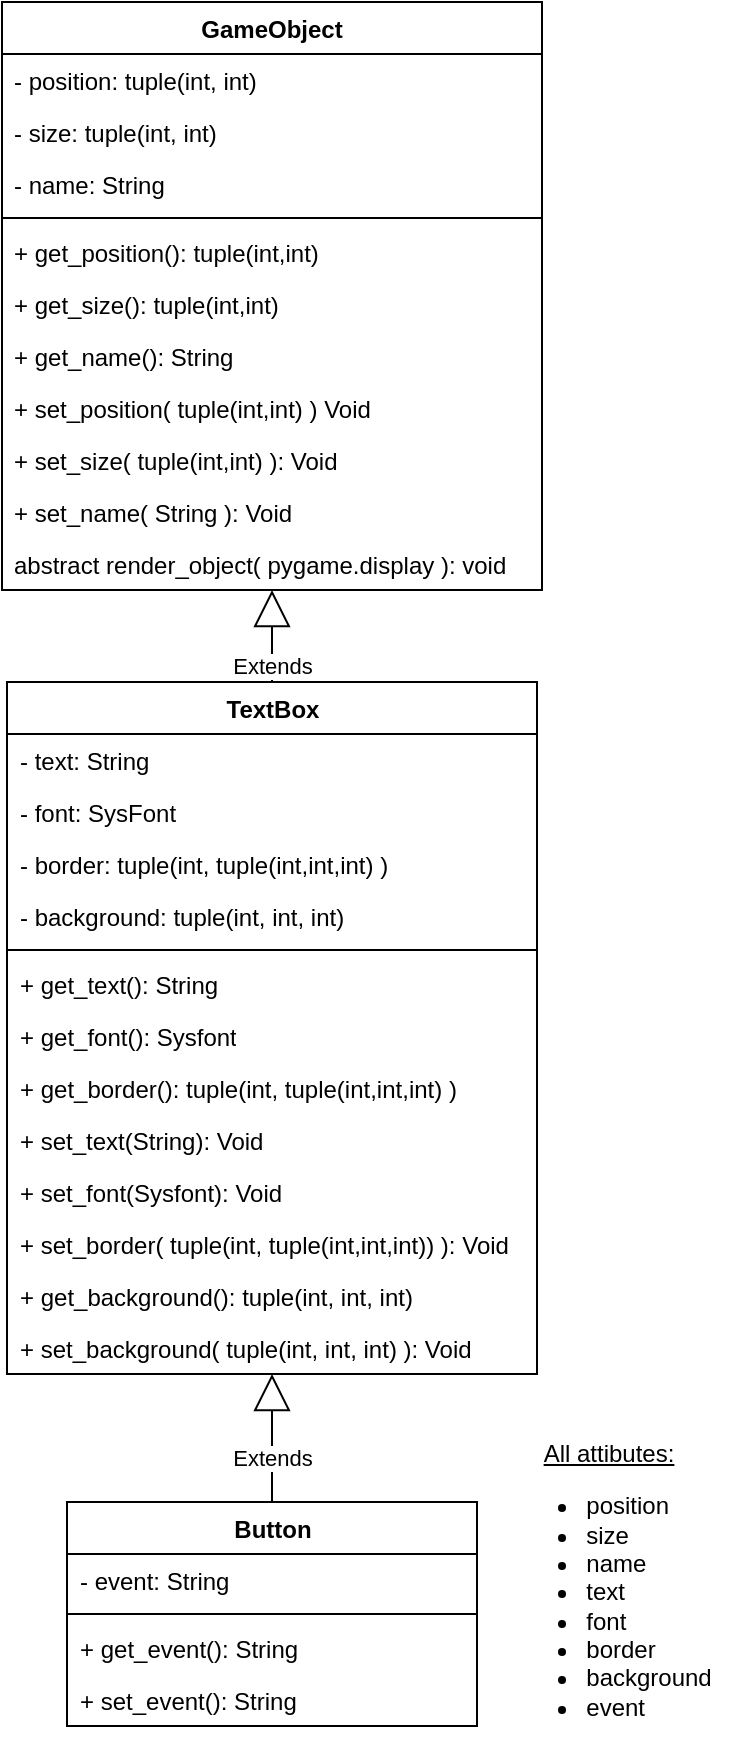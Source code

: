 <mxfile version="26.0.16">
  <diagram name="Page-1" id="rYM3mhEUDc-Sd4cOsEGD">
    <mxGraphModel dx="1015" dy="752" grid="1" gridSize="10" guides="1" tooltips="1" connect="1" arrows="1" fold="1" page="1" pageScale="1" pageWidth="850" pageHeight="1100" math="0" shadow="0">
      <root>
        <mxCell id="0" />
        <mxCell id="1" parent="0" />
        <mxCell id="bzWQPtxcJ7Fnq9wBNRCp-6" value="GameObject" style="swimlane;fontStyle=1;align=center;verticalAlign=top;childLayout=stackLayout;horizontal=1;startSize=26;horizontalStack=0;resizeParent=1;resizeParentMax=0;resizeLast=0;collapsible=1;marginBottom=0;whiteSpace=wrap;html=1;" parent="1" vertex="1">
          <mxGeometry x="360" y="110" width="270" height="294" as="geometry" />
        </mxCell>
        <mxCell id="bzWQPtxcJ7Fnq9wBNRCp-7" value="- position: tuple(int, int)" style="text;strokeColor=none;fillColor=none;align=left;verticalAlign=top;spacingLeft=4;spacingRight=4;overflow=hidden;rotatable=0;points=[[0,0.5],[1,0.5]];portConstraint=eastwest;whiteSpace=wrap;html=1;" parent="bzWQPtxcJ7Fnq9wBNRCp-6" vertex="1">
          <mxGeometry y="26" width="270" height="26" as="geometry" />
        </mxCell>
        <mxCell id="bzWQPtxcJ7Fnq9wBNRCp-36" value="- size: tuple(int, int)" style="text;strokeColor=none;fillColor=none;align=left;verticalAlign=top;spacingLeft=4;spacingRight=4;overflow=hidden;rotatable=0;points=[[0,0.5],[1,0.5]];portConstraint=eastwest;whiteSpace=wrap;html=1;" parent="bzWQPtxcJ7Fnq9wBNRCp-6" vertex="1">
          <mxGeometry y="52" width="270" height="26" as="geometry" />
        </mxCell>
        <mxCell id="bzWQPtxcJ7Fnq9wBNRCp-37" value="- name: String" style="text;strokeColor=none;fillColor=none;align=left;verticalAlign=top;spacingLeft=4;spacingRight=4;overflow=hidden;rotatable=0;points=[[0,0.5],[1,0.5]];portConstraint=eastwest;whiteSpace=wrap;html=1;" parent="bzWQPtxcJ7Fnq9wBNRCp-6" vertex="1">
          <mxGeometry y="78" width="270" height="26" as="geometry" />
        </mxCell>
        <mxCell id="bzWQPtxcJ7Fnq9wBNRCp-8" value="" style="line;strokeWidth=1;fillColor=none;align=left;verticalAlign=middle;spacingTop=-1;spacingLeft=3;spacingRight=3;rotatable=0;labelPosition=right;points=[];portConstraint=eastwest;strokeColor=inherit;" parent="bzWQPtxcJ7Fnq9wBNRCp-6" vertex="1">
          <mxGeometry y="104" width="270" height="8" as="geometry" />
        </mxCell>
        <mxCell id="bzWQPtxcJ7Fnq9wBNRCp-38" value="+ get_position(): tuple(int,int)" style="text;strokeColor=none;fillColor=none;align=left;verticalAlign=top;spacingLeft=4;spacingRight=4;overflow=hidden;rotatable=0;points=[[0,0.5],[1,0.5]];portConstraint=eastwest;whiteSpace=wrap;html=1;" parent="bzWQPtxcJ7Fnq9wBNRCp-6" vertex="1">
          <mxGeometry y="112" width="270" height="26" as="geometry" />
        </mxCell>
        <mxCell id="bzWQPtxcJ7Fnq9wBNRCp-47" value="+ get_size(): tuple(int,int)" style="text;strokeColor=none;fillColor=none;align=left;verticalAlign=top;spacingLeft=4;spacingRight=4;overflow=hidden;rotatable=0;points=[[0,0.5],[1,0.5]];portConstraint=eastwest;whiteSpace=wrap;html=1;" parent="bzWQPtxcJ7Fnq9wBNRCp-6" vertex="1">
          <mxGeometry y="138" width="270" height="26" as="geometry" />
        </mxCell>
        <mxCell id="bzWQPtxcJ7Fnq9wBNRCp-48" value="+ get_name(): String" style="text;strokeColor=none;fillColor=none;align=left;verticalAlign=top;spacingLeft=4;spacingRight=4;overflow=hidden;rotatable=0;points=[[0,0.5],[1,0.5]];portConstraint=eastwest;whiteSpace=wrap;html=1;" parent="bzWQPtxcJ7Fnq9wBNRCp-6" vertex="1">
          <mxGeometry y="164" width="270" height="26" as="geometry" />
        </mxCell>
        <mxCell id="bzWQPtxcJ7Fnq9wBNRCp-49" value="+ set_position( tuple(int,int) ) Void" style="text;strokeColor=none;fillColor=none;align=left;verticalAlign=top;spacingLeft=4;spacingRight=4;overflow=hidden;rotatable=0;points=[[0,0.5],[1,0.5]];portConstraint=eastwest;whiteSpace=wrap;html=1;" parent="bzWQPtxcJ7Fnq9wBNRCp-6" vertex="1">
          <mxGeometry y="190" width="270" height="26" as="geometry" />
        </mxCell>
        <mxCell id="bzWQPtxcJ7Fnq9wBNRCp-50" value="+ set_size( tuple(int,int) ): Void" style="text;strokeColor=none;fillColor=none;align=left;verticalAlign=top;spacingLeft=4;spacingRight=4;overflow=hidden;rotatable=0;points=[[0,0.5],[1,0.5]];portConstraint=eastwest;whiteSpace=wrap;html=1;" parent="bzWQPtxcJ7Fnq9wBNRCp-6" vertex="1">
          <mxGeometry y="216" width="270" height="26" as="geometry" />
        </mxCell>
        <mxCell id="bzWQPtxcJ7Fnq9wBNRCp-51" value="+ set_name( String ): Void" style="text;strokeColor=none;fillColor=none;align=left;verticalAlign=top;spacingLeft=4;spacingRight=4;overflow=hidden;rotatable=0;points=[[0,0.5],[1,0.5]];portConstraint=eastwest;whiteSpace=wrap;html=1;" parent="bzWQPtxcJ7Fnq9wBNRCp-6" vertex="1">
          <mxGeometry y="242" width="270" height="26" as="geometry" />
        </mxCell>
        <mxCell id="bzWQPtxcJ7Fnq9wBNRCp-78" value="abstract render_object( pygame.display ): void" style="text;strokeColor=none;fillColor=none;align=left;verticalAlign=top;spacingLeft=4;spacingRight=4;overflow=hidden;rotatable=0;points=[[0,0.5],[1,0.5]];portConstraint=eastwest;whiteSpace=wrap;html=1;" parent="bzWQPtxcJ7Fnq9wBNRCp-6" vertex="1">
          <mxGeometry y="268" width="270" height="26" as="geometry" />
        </mxCell>
        <mxCell id="bzWQPtxcJ7Fnq9wBNRCp-10" value="Button" style="swimlane;fontStyle=1;align=center;verticalAlign=top;childLayout=stackLayout;horizontal=1;startSize=26;horizontalStack=0;resizeParent=1;resizeParentMax=0;resizeLast=0;collapsible=1;marginBottom=0;whiteSpace=wrap;html=1;" parent="1" vertex="1">
          <mxGeometry x="392.5" y="860" width="205" height="112" as="geometry" />
        </mxCell>
        <mxCell id="bzWQPtxcJ7Fnq9wBNRCp-11" value="- event: String" style="text;strokeColor=none;fillColor=none;align=left;verticalAlign=top;spacingLeft=4;spacingRight=4;overflow=hidden;rotatable=0;points=[[0,0.5],[1,0.5]];portConstraint=eastwest;whiteSpace=wrap;html=1;" parent="bzWQPtxcJ7Fnq9wBNRCp-10" vertex="1">
          <mxGeometry y="26" width="205" height="26" as="geometry" />
        </mxCell>
        <mxCell id="bzWQPtxcJ7Fnq9wBNRCp-12" value="" style="line;strokeWidth=1;fillColor=none;align=left;verticalAlign=middle;spacingTop=-1;spacingLeft=3;spacingRight=3;rotatable=0;labelPosition=right;points=[];portConstraint=eastwest;strokeColor=inherit;" parent="bzWQPtxcJ7Fnq9wBNRCp-10" vertex="1">
          <mxGeometry y="52" width="205" height="8" as="geometry" />
        </mxCell>
        <mxCell id="bzWQPtxcJ7Fnq9wBNRCp-13" value="+ get_event(): String" style="text;strokeColor=none;fillColor=none;align=left;verticalAlign=top;spacingLeft=4;spacingRight=4;overflow=hidden;rotatable=0;points=[[0,0.5],[1,0.5]];portConstraint=eastwest;whiteSpace=wrap;html=1;" parent="bzWQPtxcJ7Fnq9wBNRCp-10" vertex="1">
          <mxGeometry y="60" width="205" height="26" as="geometry" />
        </mxCell>
        <mxCell id="bzWQPtxcJ7Fnq9wBNRCp-60" value="+ set_event(): String" style="text;strokeColor=none;fillColor=none;align=left;verticalAlign=top;spacingLeft=4;spacingRight=4;overflow=hidden;rotatable=0;points=[[0,0.5],[1,0.5]];portConstraint=eastwest;whiteSpace=wrap;html=1;" parent="bzWQPtxcJ7Fnq9wBNRCp-10" vertex="1">
          <mxGeometry y="86" width="205" height="26" as="geometry" />
        </mxCell>
        <mxCell id="bzWQPtxcJ7Fnq9wBNRCp-54" style="edgeStyle=orthogonalEdgeStyle;rounded=0;orthogonalLoop=1;jettySize=auto;html=1;exitX=0.5;exitY=0;exitDx=0;exitDy=0;endArrow=block;endFill=0;endSize=16;" parent="1" source="bzWQPtxcJ7Fnq9wBNRCp-24" target="bzWQPtxcJ7Fnq9wBNRCp-6" edge="1">
          <mxGeometry relative="1" as="geometry">
            <mxPoint x="455" y="380" as="targetPoint" />
          </mxGeometry>
        </mxCell>
        <mxCell id="bzWQPtxcJ7Fnq9wBNRCp-57" value="Extends" style="edgeLabel;html=1;align=center;verticalAlign=middle;resizable=0;points=[];" parent="bzWQPtxcJ7Fnq9wBNRCp-54" vertex="1" connectable="0">
          <mxGeometry x="0.226" y="-3" relative="1" as="geometry">
            <mxPoint x="-3" y="17" as="offset" />
          </mxGeometry>
        </mxCell>
        <mxCell id="bzWQPtxcJ7Fnq9wBNRCp-24" value="TextBox" style="swimlane;fontStyle=1;align=center;verticalAlign=top;childLayout=stackLayout;horizontal=1;startSize=26;horizontalStack=0;resizeParent=1;resizeParentMax=0;resizeLast=0;collapsible=1;marginBottom=0;whiteSpace=wrap;html=1;" parent="1" vertex="1">
          <mxGeometry x="362.5" y="450" width="265" height="346" as="geometry" />
        </mxCell>
        <mxCell id="bzWQPtxcJ7Fnq9wBNRCp-25" value="- text: String" style="text;strokeColor=none;fillColor=none;align=left;verticalAlign=top;spacingLeft=4;spacingRight=4;overflow=hidden;rotatable=0;points=[[0,0.5],[1,0.5]];portConstraint=eastwest;whiteSpace=wrap;html=1;" parent="bzWQPtxcJ7Fnq9wBNRCp-24" vertex="1">
          <mxGeometry y="26" width="265" height="26" as="geometry" />
        </mxCell>
        <mxCell id="bzWQPtxcJ7Fnq9wBNRCp-61" value="- font: SysFont" style="text;strokeColor=none;fillColor=none;align=left;verticalAlign=top;spacingLeft=4;spacingRight=4;overflow=hidden;rotatable=0;points=[[0,0.5],[1,0.5]];portConstraint=eastwest;whiteSpace=wrap;html=1;" parent="bzWQPtxcJ7Fnq9wBNRCp-24" vertex="1">
          <mxGeometry y="52" width="265" height="26" as="geometry" />
        </mxCell>
        <mxCell id="bzWQPtxcJ7Fnq9wBNRCp-70" value="- border: tuple(int, tuple(int,int,int) )" style="text;strokeColor=none;fillColor=none;align=left;verticalAlign=top;spacingLeft=4;spacingRight=4;overflow=hidden;rotatable=0;points=[[0,0.5],[1,0.5]];portConstraint=eastwest;whiteSpace=wrap;html=1;" parent="bzWQPtxcJ7Fnq9wBNRCp-24" vertex="1">
          <mxGeometry y="78" width="265" height="26" as="geometry" />
        </mxCell>
        <mxCell id="bzWQPtxcJ7Fnq9wBNRCp-74" value="- background: tuple(int, int, int)" style="text;strokeColor=none;fillColor=none;align=left;verticalAlign=top;spacingLeft=4;spacingRight=4;overflow=hidden;rotatable=0;points=[[0,0.5],[1,0.5]];portConstraint=eastwest;whiteSpace=wrap;html=1;" parent="bzWQPtxcJ7Fnq9wBNRCp-24" vertex="1">
          <mxGeometry y="104" width="265" height="26" as="geometry" />
        </mxCell>
        <mxCell id="bzWQPtxcJ7Fnq9wBNRCp-26" value="" style="line;strokeWidth=1;fillColor=none;align=left;verticalAlign=middle;spacingTop=-1;spacingLeft=3;spacingRight=3;rotatable=0;labelPosition=right;points=[];portConstraint=eastwest;strokeColor=inherit;" parent="bzWQPtxcJ7Fnq9wBNRCp-24" vertex="1">
          <mxGeometry y="130" width="265" height="8" as="geometry" />
        </mxCell>
        <mxCell id="bzWQPtxcJ7Fnq9wBNRCp-27" value="+ get_text(): String" style="text;strokeColor=none;fillColor=none;align=left;verticalAlign=top;spacingLeft=4;spacingRight=4;overflow=hidden;rotatable=0;points=[[0,0.5],[1,0.5]];portConstraint=eastwest;whiteSpace=wrap;html=1;" parent="bzWQPtxcJ7Fnq9wBNRCp-24" vertex="1">
          <mxGeometry y="138" width="265" height="26" as="geometry" />
        </mxCell>
        <mxCell id="bzWQPtxcJ7Fnq9wBNRCp-62" value="+ get_font(): Sysfont" style="text;strokeColor=none;fillColor=none;align=left;verticalAlign=top;spacingLeft=4;spacingRight=4;overflow=hidden;rotatable=0;points=[[0,0.5],[1,0.5]];portConstraint=eastwest;whiteSpace=wrap;html=1;" parent="bzWQPtxcJ7Fnq9wBNRCp-24" vertex="1">
          <mxGeometry y="164" width="265" height="26" as="geometry" />
        </mxCell>
        <mxCell id="bzWQPtxcJ7Fnq9wBNRCp-71" value="+ get_border(): tuple(int, tuple(int,int,int) )" style="text;strokeColor=none;fillColor=none;align=left;verticalAlign=top;spacingLeft=4;spacingRight=4;overflow=hidden;rotatable=0;points=[[0,0.5],[1,0.5]];portConstraint=eastwest;whiteSpace=wrap;html=1;" parent="bzWQPtxcJ7Fnq9wBNRCp-24" vertex="1">
          <mxGeometry y="190" width="265" height="26" as="geometry" />
        </mxCell>
        <mxCell id="bzWQPtxcJ7Fnq9wBNRCp-63" value="+ set_text(String): Void" style="text;strokeColor=none;fillColor=none;align=left;verticalAlign=top;spacingLeft=4;spacingRight=4;overflow=hidden;rotatable=0;points=[[0,0.5],[1,0.5]];portConstraint=eastwest;whiteSpace=wrap;html=1;" parent="bzWQPtxcJ7Fnq9wBNRCp-24" vertex="1">
          <mxGeometry y="216" width="265" height="26" as="geometry" />
        </mxCell>
        <mxCell id="bzWQPtxcJ7Fnq9wBNRCp-64" value="+ set_font(Sysfont): Void" style="text;strokeColor=none;fillColor=none;align=left;verticalAlign=top;spacingLeft=4;spacingRight=4;overflow=hidden;rotatable=0;points=[[0,0.5],[1,0.5]];portConstraint=eastwest;whiteSpace=wrap;html=1;" parent="bzWQPtxcJ7Fnq9wBNRCp-24" vertex="1">
          <mxGeometry y="242" width="265" height="26" as="geometry" />
        </mxCell>
        <mxCell id="bzWQPtxcJ7Fnq9wBNRCp-72" value="+ set_border( tuple(int, tuple(int,int,int)) ): Void" style="text;strokeColor=none;fillColor=none;align=left;verticalAlign=top;spacingLeft=4;spacingRight=4;overflow=hidden;rotatable=0;points=[[0,0.5],[1,0.5]];portConstraint=eastwest;whiteSpace=wrap;html=1;" parent="bzWQPtxcJ7Fnq9wBNRCp-24" vertex="1">
          <mxGeometry y="268" width="265" height="26" as="geometry" />
        </mxCell>
        <mxCell id="bzWQPtxcJ7Fnq9wBNRCp-75" value="+ get_background(): tuple(int, int, int)" style="text;strokeColor=none;fillColor=none;align=left;verticalAlign=top;spacingLeft=4;spacingRight=4;overflow=hidden;rotatable=0;points=[[0,0.5],[1,0.5]];portConstraint=eastwest;whiteSpace=wrap;html=1;" parent="bzWQPtxcJ7Fnq9wBNRCp-24" vertex="1">
          <mxGeometry y="294" width="265" height="26" as="geometry" />
        </mxCell>
        <mxCell id="bzWQPtxcJ7Fnq9wBNRCp-76" value="+ set_background( tuple(int, int, int) ): Void" style="text;strokeColor=none;fillColor=none;align=left;verticalAlign=top;spacingLeft=4;spacingRight=4;overflow=hidden;rotatable=0;points=[[0,0.5],[1,0.5]];portConstraint=eastwest;whiteSpace=wrap;html=1;" parent="bzWQPtxcJ7Fnq9wBNRCp-24" vertex="1">
          <mxGeometry y="320" width="265" height="26" as="geometry" />
        </mxCell>
        <mxCell id="bzWQPtxcJ7Fnq9wBNRCp-65" style="edgeStyle=orthogonalEdgeStyle;rounded=0;orthogonalLoop=1;jettySize=auto;html=1;exitX=0.5;exitY=0;exitDx=0;exitDy=0;endArrow=block;endFill=0;endSize=16;" parent="1" source="bzWQPtxcJ7Fnq9wBNRCp-10" target="bzWQPtxcJ7Fnq9wBNRCp-24" edge="1">
          <mxGeometry relative="1" as="geometry">
            <mxPoint x="479.58" y="680" as="targetPoint" />
            <mxPoint x="479.58" y="792" as="sourcePoint" />
          </mxGeometry>
        </mxCell>
        <mxCell id="bzWQPtxcJ7Fnq9wBNRCp-66" value="Extends" style="edgeLabel;html=1;align=center;verticalAlign=middle;resizable=0;points=[];" parent="bzWQPtxcJ7Fnq9wBNRCp-65" vertex="1" connectable="0">
          <mxGeometry x="0.226" y="-3" relative="1" as="geometry">
            <mxPoint x="-3" y="17" as="offset" />
          </mxGeometry>
        </mxCell>
        <mxCell id="rAe2MnyYnINf8Dlkyn0--1" value="&lt;div&gt;&lt;u&gt;All attibutes:&lt;/u&gt;&lt;/div&gt;&lt;div style=&quot;text-align: left;&quot;&gt;&lt;ul&gt;&lt;li&gt;&lt;span style=&quot;background-color: transparent; color: light-dark(rgb(0, 0, 0), rgb(255, 255, 255));&quot;&gt;position&lt;/span&gt;&lt;/li&gt;&lt;li&gt;size&lt;/li&gt;&lt;li&gt;name&lt;/li&gt;&lt;li&gt;text&lt;/li&gt;&lt;li&gt;font&lt;/li&gt;&lt;li&gt;border&lt;/li&gt;&lt;li&gt;background&lt;/li&gt;&lt;li&gt;event&lt;/li&gt;&lt;/ul&gt;&lt;/div&gt;" style="text;html=1;align=center;verticalAlign=middle;resizable=0;points=[];autosize=1;strokeColor=none;fillColor=none;" vertex="1" parent="1">
          <mxGeometry x="597.5" y="820" width="130" height="170" as="geometry" />
        </mxCell>
      </root>
    </mxGraphModel>
  </diagram>
</mxfile>
